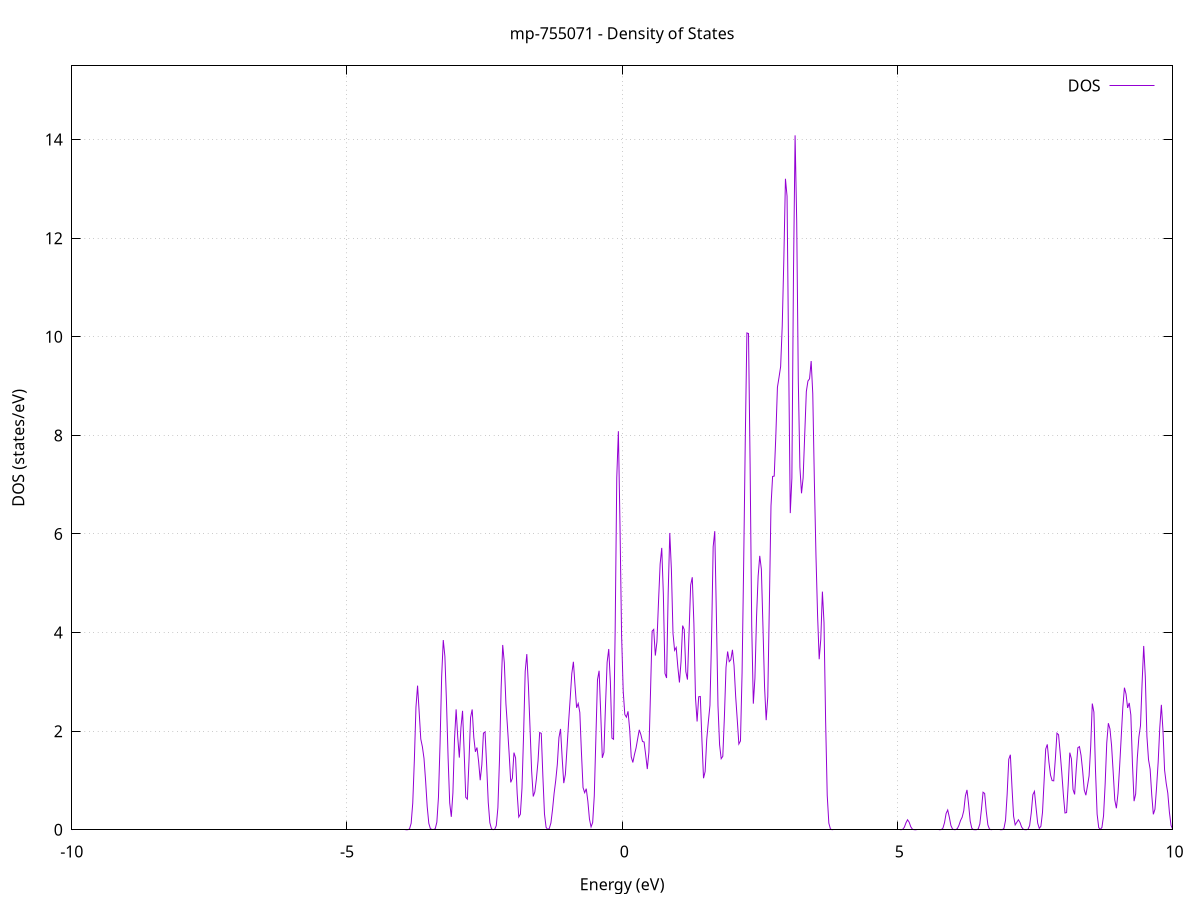 set title 'mp-755071 - Density of States'
set xlabel 'Energy (eV)'
set ylabel 'DOS (states/eV)'
set grid
set xrange [-10:10]
set yrange [0:15.495]
set xzeroaxis lt -1
set terminal png size 800,600
set output 'mp-755071_dos_gnuplot.png'
plot '-' using 1:2 with lines title 'DOS'
-19.567500 0.000000
-19.538300 0.000000
-19.509100 0.000000
-19.480000 0.000000
-19.450800 0.000000
-19.421600 0.000000
-19.392400 0.000000
-19.363200 0.000000
-19.334000 0.000000
-19.304800 0.000000
-19.275600 0.000000
-19.246400 0.000000
-19.217200 0.000000
-19.188100 0.000000
-19.158900 0.000000
-19.129700 0.000000
-19.100500 0.000000
-19.071300 0.000000
-19.042100 0.000000
-19.012900 0.000000
-18.983700 0.000000
-18.954500 0.000000
-18.925300 0.000000
-18.896100 0.000000
-18.867000 0.000000
-18.837800 0.000000
-18.808600 0.000000
-18.779400 0.000000
-18.750200 0.000000
-18.721000 0.000000
-18.691800 0.000000
-18.662600 0.000000
-18.633400 0.000000
-18.604200 0.000000
-18.575100 0.000000
-18.545900 0.000000
-18.516700 0.000000
-18.487500 0.000000
-18.458300 0.000000
-18.429100 0.000000
-18.399900 0.000000
-18.370700 0.000000
-18.341500 0.000000
-18.312300 0.000000
-18.283200 0.000000
-18.254000 0.000000
-18.224800 0.000000
-18.195600 0.000000
-18.166400 0.000000
-18.137200 0.000000
-18.108000 0.000000
-18.078800 0.000000
-18.049600 0.000000
-18.020400 0.000000
-17.991300 0.000000
-17.962100 0.000000
-17.932900 0.000000
-17.903700 0.000000
-17.874500 0.000000
-17.845300 0.000000
-17.816100 0.000000
-17.786900 0.000000
-17.757700 0.000000
-17.728500 0.000000
-17.699300 0.000000
-17.670200 0.000000
-17.641000 0.000000
-17.611800 0.000000
-17.582600 0.000000
-17.553400 0.000000
-17.524200 0.000000
-17.495000 0.000000
-17.465800 0.000000
-17.436600 0.000000
-17.407400 0.000000
-17.378300 0.000000
-17.349100 0.000000
-17.319900 0.000000
-17.290700 0.000000
-17.261500 0.000000
-17.232300 0.000000
-17.203100 0.000000
-17.173900 0.000000
-17.144700 0.000000
-17.115500 0.000000
-17.086400 0.000000
-17.057200 0.000000
-17.028000 0.000500
-16.998800 0.006700
-16.969600 0.055600
-16.940400 0.280500
-16.911200 0.913600
-16.882000 2.085400
-16.852800 3.782200
-16.823600 5.957200
-16.794500 8.248600
-16.765300 10.235300
-16.736100 11.110900
-16.706900 10.153900
-16.677700 8.558000
-16.648500 8.147200
-16.619300 9.198700
-16.590100 10.611300
-16.560900 11.013500
-16.531700 10.455300
-16.502600 9.866400
-16.473400 9.071000
-16.444200 8.012500
-16.415000 7.603600
-16.385800 7.987900
-16.356600 8.609800
-16.327400 9.386000
-16.298200 10.008200
-16.269000 9.983200
-16.239800 9.657000
-16.210600 9.927300
-16.181500 12.413900
-16.152300 16.370300
-16.123100 20.650400
-16.093900 27.428500
-16.064700 34.474000
-16.035500 36.615800
-16.006300 38.210100
-15.977100 49.208700
-15.947900 67.812000
-15.918700 74.558600
-15.889600 56.743200
-15.860400 28.512200
-15.831200 9.182100
-15.802000 1.824600
-15.772800 0.214600
-15.743600 0.014400
-15.714400 0.000500
-15.685200 0.000000
-15.656000 0.000000
-15.626800 0.000000
-15.597700 0.000000
-15.568500 0.000000
-15.539300 0.000000
-15.510100 0.000000
-15.480900 0.000000
-15.451700 0.000000
-15.422500 0.000000
-15.393300 0.000000
-15.364100 0.000000
-15.334900 0.000000
-15.305800 0.000000
-15.276600 0.000000
-15.247400 0.000000
-15.218200 0.000000
-15.189000 0.000000
-15.159800 0.000000
-15.130600 0.000000
-15.101400 0.000000
-15.072200 0.000000
-15.043000 0.000000
-15.013900 0.000000
-14.984700 0.000000
-14.955500 0.000000
-14.926300 0.000000
-14.897100 0.000000
-14.867900 0.000000
-14.838700 0.000000
-14.809500 0.000000
-14.780300 0.000000
-14.751100 0.000000
-14.721900 0.000000
-14.692800 0.000000
-14.663600 0.000000
-14.634400 0.000000
-14.605200 0.000100
-14.576000 0.001600
-14.546800 0.014100
-14.517600 0.065300
-14.488400 0.158600
-14.459200 0.202700
-14.430000 0.143400
-14.400900 0.109400
-14.371700 0.267800
-14.342500 0.619500
-14.313300 0.952500
-14.284100 1.087000
-14.254900 0.948700
-14.225700 0.748400
-14.196500 0.806800
-14.167300 0.830100
-14.138100 0.620900
-14.109000 0.726100
-14.079800 1.331500
-14.050600 1.605600
-14.021400 1.096900
-13.992200 0.516800
-13.963000 0.301100
-13.933800 0.327300
-13.904600 0.586300
-13.875400 0.893000
-13.846200 1.124800
-13.817100 1.896700
-13.787900 3.182400
-13.758700 3.563500
-13.729500 2.524600
-13.700300 1.353500
-13.671100 1.315700
-13.641900 2.166800
-13.612700 2.614600
-13.583500 2.114000
-13.554300 1.239300
-13.525100 0.582800
-13.496000 0.516900
-13.466800 1.129500
-13.437600 2.030800
-13.408400 2.688900
-13.379200 3.199300
-13.350000 4.078100
-13.320800 4.965700
-13.291600 4.719100
-13.262400 3.176800
-13.233200 1.730100
-13.204100 1.015400
-13.174900 0.715200
-13.145700 1.264300
-13.116500 2.942700
-13.087300 4.211100
-13.058100 3.734800
-13.028900 2.662600
-12.999700 1.762900
-12.970500 0.876700
-12.941300 0.542900
-12.912200 1.424200
-12.883000 3.838400
-12.853800 6.996400
-12.824600 8.452300
-12.795400 6.521500
-12.766200 3.555200
-12.737000 2.960700
-12.707800 4.876000
-12.678600 6.846600
-12.649400 6.436900
-12.620300 4.112300
-12.591100 2.706400
-12.561900 3.263000
-12.532700 3.602100
-12.503500 2.299000
-12.474300 0.831200
-12.445100 0.376300
-12.415900 0.639300
-12.386700 0.971200
-12.357500 1.070000
-12.328400 1.032800
-12.299200 0.870700
-12.270000 0.895500
-12.240800 1.357600
-12.211600 1.770700
-12.182400 2.131300
-12.153200 2.971500
-12.124000 3.849800
-12.094800 4.340300
-12.065600 4.660300
-12.036400 4.392600
-12.007300 3.698000
-11.978100 3.551400
-11.948900 3.389100
-11.919700 2.337900
-11.890500 1.420200
-11.861300 1.409800
-11.832100 1.505200
-11.802900 1.046600
-11.773700 0.424600
-11.744500 0.096800
-11.715400 0.013100
-11.686200 0.015300
-11.657000 0.104200
-11.627800 0.399500
-11.598600 0.847200
-11.569400 1.105100
-11.540200 1.242000
-11.511000 1.993200
-11.481800 3.776400
-11.452600 5.780400
-11.423500 6.542100
-11.394300 5.997400
-11.365100 5.570900
-11.335900 5.295300
-11.306700 4.543000
-11.277500 3.761600
-11.248300 3.310000
-11.219100 3.271800
-11.189900 3.090800
-11.160700 2.253300
-11.131600 1.546500
-11.102400 1.498900
-11.073200 1.624500
-11.044000 1.551800
-11.014800 1.313800
-10.985600 1.003000
-10.956400 0.642200
-10.927200 0.309600
-10.898000 0.102400
-10.868800 0.021100
-10.839600 0.002500
-10.810500 0.000200
-10.781300 0.000000
-10.752100 0.000000
-10.722900 0.000000
-10.693700 0.000000
-10.664500 0.000000
-10.635300 0.000000
-10.606100 0.000000
-10.576900 0.000000
-10.547700 0.000000
-10.518600 0.000000
-10.489400 0.000000
-10.460200 0.000000
-10.431000 0.000000
-10.401800 0.000000
-10.372600 0.000000
-10.343400 0.000000
-10.314200 0.000000
-10.285000 0.000000
-10.255800 0.000000
-10.226700 0.000000
-10.197500 0.000000
-10.168300 0.000000
-10.139100 0.000000
-10.109900 0.000000
-10.080700 0.000000
-10.051500 0.000000
-10.022300 0.000000
-9.993100 0.000000
-9.963900 0.000000
-9.934800 0.000000
-9.905600 0.000000
-9.876400 0.000000
-9.847200 0.000000
-9.818000 0.000000
-9.788800 0.000000
-9.759600 0.000000
-9.730400 0.000000
-9.701200 0.000000
-9.672000 0.000000
-9.642900 0.000000
-9.613700 0.000000
-9.584500 0.000000
-9.555300 0.000000
-9.526100 0.000000
-9.496900 0.000000
-9.467700 0.000000
-9.438500 0.000000
-9.409300 0.000000
-9.380100 0.000000
-9.350900 0.000000
-9.321800 0.000000
-9.292600 0.000000
-9.263400 0.000000
-9.234200 0.000000
-9.205000 0.000000
-9.175800 0.000000
-9.146600 0.000000
-9.117400 0.000000
-9.088200 0.000000
-9.059000 0.000000
-9.029900 0.000000
-9.000700 0.000000
-8.971500 0.000000
-8.942300 0.000000
-8.913100 0.000000
-8.883900 0.000000
-8.854700 0.000000
-8.825500 0.000000
-8.796300 0.000000
-8.767100 0.000000
-8.738000 0.000000
-8.708800 0.000000
-8.679600 0.000000
-8.650400 0.000000
-8.621200 0.000000
-8.592000 0.000000
-8.562800 0.000000
-8.533600 0.000000
-8.504400 0.000000
-8.475200 0.000000
-8.446100 0.000000
-8.416900 0.000000
-8.387700 0.000000
-8.358500 0.000000
-8.329300 0.000000
-8.300100 0.000000
-8.270900 0.000000
-8.241700 0.000000
-8.212500 0.000000
-8.183300 0.000000
-8.154200 0.000000
-8.125000 0.000000
-8.095800 0.000000
-8.066600 0.000000
-8.037400 0.000000
-8.008200 0.000000
-7.979000 0.000000
-7.949800 0.000000
-7.920600 0.000000
-7.891400 0.000000
-7.862200 0.000000
-7.833100 0.000000
-7.803900 0.000000
-7.774700 0.000000
-7.745500 0.000000
-7.716300 0.000000
-7.687100 0.000000
-7.657900 0.000000
-7.628700 0.000000
-7.599500 0.000000
-7.570300 0.000000
-7.541200 0.000000
-7.512000 0.000000
-7.482800 0.000000
-7.453600 0.000000
-7.424400 0.000000
-7.395200 0.000000
-7.366000 0.000000
-7.336800 0.000000
-7.307600 0.000000
-7.278400 0.000000
-7.249300 0.000000
-7.220100 0.000000
-7.190900 0.000000
-7.161700 0.000000
-7.132500 0.000000
-7.103300 0.000000
-7.074100 0.000000
-7.044900 0.000000
-7.015700 0.000000
-6.986500 0.000000
-6.957400 0.000000
-6.928200 0.000000
-6.899000 0.000000
-6.869800 0.000000
-6.840600 0.000000
-6.811400 0.000000
-6.782200 0.000000
-6.753000 0.000000
-6.723800 0.000000
-6.694600 0.000000
-6.665400 0.000000
-6.636300 0.000000
-6.607100 0.000000
-6.577900 0.000000
-6.548700 0.000000
-6.519500 0.000000
-6.490300 0.000000
-6.461100 0.000000
-6.431900 0.000000
-6.402700 0.000000
-6.373500 0.000000
-6.344400 0.000000
-6.315200 0.000000
-6.286000 0.000000
-6.256800 0.000000
-6.227600 0.000000
-6.198400 0.000000
-6.169200 0.000000
-6.140000 0.000000
-6.110800 0.000000
-6.081600 0.000000
-6.052500 0.000000
-6.023300 0.000000
-5.994100 0.000000
-5.964900 0.000000
-5.935700 0.000000
-5.906500 0.000000
-5.877300 0.000000
-5.848100 0.000000
-5.818900 0.000000
-5.789700 0.000000
-5.760600 0.000000
-5.731400 0.000000
-5.702200 0.000000
-5.673000 0.000000
-5.643800 0.000000
-5.614600 0.000000
-5.585400 0.000000
-5.556200 0.000000
-5.527000 0.000000
-5.497800 0.000000
-5.468700 0.000000
-5.439500 0.000000
-5.410300 0.000000
-5.381100 0.000000
-5.351900 0.000000
-5.322700 0.000000
-5.293500 0.000000
-5.264300 0.000000
-5.235100 0.000000
-5.205900 0.000000
-5.176700 0.000000
-5.147600 0.000000
-5.118400 0.000000
-5.089200 0.000000
-5.060000 0.000000
-5.030800 0.000000
-5.001600 0.000000
-4.972400 0.000000
-4.943200 0.000000
-4.914000 0.000000
-4.884800 0.000000
-4.855700 0.000000
-4.826500 0.000000
-4.797300 0.000000
-4.768100 0.000000
-4.738900 0.000000
-4.709700 0.000000
-4.680500 0.000000
-4.651300 0.000000
-4.622100 0.000000
-4.592900 0.000000
-4.563800 0.000000
-4.534600 0.000000
-4.505400 0.000000
-4.476200 0.000000
-4.447000 0.000000
-4.417800 0.000000
-4.388600 0.000000
-4.359400 0.000000
-4.330200 0.000000
-4.301000 0.000000
-4.271900 0.000000
-4.242700 0.000000
-4.213500 0.000000
-4.184300 0.000000
-4.155100 0.000000
-4.125900 0.000000
-4.096700 0.000000
-4.067500 0.000000
-4.038300 0.000000
-4.009100 0.000000
-3.979900 0.000000
-3.950800 0.000000
-3.921600 0.000100
-3.892400 0.001400
-3.863200 0.018100
-3.834000 0.130100
-3.804800 0.540200
-3.775600 1.413200
-3.746400 2.487900
-3.717200 2.924100
-3.688000 2.385900
-3.658900 1.842000
-3.629700 1.684600
-3.600500 1.449100
-3.571300 0.996500
-3.542100 0.469700
-3.512900 0.130400
-3.483700 0.019700
-3.454500 0.001600
-3.425300 0.001600
-3.396100 0.020800
-3.367000 0.153800
-3.337800 0.656900
-3.308600 1.749200
-3.279400 3.110100
-3.250200 3.848200
-3.221000 3.520200
-3.191800 2.594400
-3.162600 1.462400
-3.133400 0.544500
-3.104200 0.263300
-3.075100 0.747600
-3.045900 1.836200
-3.016700 2.442600
-2.987500 1.881200
-2.958300 1.464000
-2.929100 2.072500
-2.899900 2.412900
-2.870700 1.578500
-2.841500 0.657700
-2.812300 0.621700
-2.783200 1.385200
-2.754000 2.279100
-2.724800 2.440600
-2.695600 1.877200
-2.666400 1.581300
-2.637200 1.668500
-2.608000 1.384000
-2.578800 1.004700
-2.549600 1.317700
-2.520400 1.960200
-2.491200 1.985300
-2.462100 1.312800
-2.432900 0.557200
-2.403700 0.142500
-2.374500 0.020600
-2.345300 0.002100
-2.316100 0.009100
-2.286900 0.084000
-2.257700 0.447200
-2.228500 1.426100
-2.199300 2.860500
-2.170200 3.748300
-2.141000 3.389800
-2.111800 2.555800
-2.082600 2.071600
-2.053400 1.545600
-2.024200 0.961100
-1.995000 1.043400
-1.965800 1.565200
-1.936600 1.459300
-1.907400 0.734500
-1.878300 0.258900
-1.849100 0.315000
-1.819900 0.843800
-1.790700 1.932700
-1.761500 3.213300
-1.732300 3.563200
-1.703100 2.919600
-1.673900 2.070700
-1.644700 1.193000
-1.615500 0.675300
-1.586400 0.769300
-1.557200 1.039900
-1.528000 1.398100
-1.498800 1.973000
-1.469600 1.955800
-1.440400 1.086000
-1.411200 0.320500
-1.382000 0.049800
-1.352800 0.006800
-1.323600 0.026800
-1.294500 0.137800
-1.265300 0.404800
-1.236100 0.739200
-1.206900 0.998600
-1.177700 1.327000
-1.148500 1.870000
-1.119300 2.045700
-1.090100 1.459100
-1.060900 0.946000
-1.031700 1.122000
-1.002500 1.643400
-0.973400 2.174500
-0.944200 2.657700
-0.915000 3.165700
-0.885800 3.407800
-0.856600 2.932500
-0.827400 2.474800
-0.798200 2.561400
-0.769000 2.378600
-0.739800 1.573000
-0.710600 0.856400
-0.681500 0.752700
-0.652300 0.833600
-0.623100 0.579300
-0.593900 0.216600
-0.564700 0.058200
-0.535500 0.147200
-0.506300 0.689600
-0.477100 1.871200
-0.447900 3.043600
-0.418700 3.225600
-0.389600 2.373200
-0.360400 1.459000
-0.331200 1.569500
-0.302000 2.536300
-0.272800 3.398300
-0.243600 3.666600
-0.214400 3.016800
-0.185200 1.858800
-0.156000 1.836300
-0.126800 4.050500
-0.097700 7.143100
-0.068500 8.085100
-0.039300 6.194600
-0.010100 3.944500
0.019100 2.818000
0.048300 2.339700
0.077500 2.283500
0.106700 2.402700
0.135900 2.048700
0.165100 1.479500
0.194300 1.365000
0.223400 1.524700
0.252600 1.658600
0.281800 1.844400
0.311000 2.027400
0.340200 1.930200
0.369400 1.791100
0.398600 1.780500
0.427800 1.519800
0.457000 1.231700
0.486200 1.576700
0.515300 2.784000
0.544500 4.028100
0.573700 4.064300
0.602900 3.533500
0.632100 3.812400
0.661300 4.637500
0.690500 5.392600
0.719700 5.717600
0.748900 4.773500
0.778100 3.171300
0.807200 3.078700
0.836400 4.802800
0.865600 6.020200
0.894800 5.276600
0.924000 3.981900
0.953200 3.639300
0.982400 3.697300
1.011600 3.306200
1.040800 2.987100
1.070000 3.411500
1.099100 4.141700
1.128300 4.060200
1.157500 3.206600
1.186700 3.046400
1.215900 4.007500
1.245100 4.964300
1.274300 5.122100
1.303500 4.186800
1.332700 2.680300
1.361900 2.196500
1.391000 2.698600
1.420200 2.703600
1.449400 1.824500
1.478600 1.045600
1.507800 1.181400
1.537000 1.833900
1.566200 2.191400
1.595400 2.523100
1.624600 3.876500
1.653800 5.740900
1.683000 6.057300
1.712100 4.369100
1.741300 2.519400
1.770500 1.724700
1.799700 1.441600
1.828900 1.490300
1.858100 2.295100
1.887300 3.292600
1.916500 3.616200
1.945700 3.411000
1.974900 3.449200
2.004000 3.650300
2.033200 3.332100
2.062400 2.711800
2.091600 2.232400
2.120800 1.739600
2.150000 1.801500
2.179200 3.182800
2.208400 5.408800
2.237600 7.926900
2.266800 10.077500
2.295900 10.066100
2.325100 7.405400
2.354300 4.139900
2.383500 2.557800
2.412700 3.071900
2.441900 4.315400
2.471100 5.143500
2.500300 5.556000
2.529500 5.288000
2.558700 4.116800
2.587800 2.896200
2.617000 2.223500
2.646200 2.696700
2.675400 4.606700
2.704600 6.566900
2.733800 7.167200
2.763000 7.173700
2.792200 7.980700
2.821400 8.974700
2.850600 9.178500
2.879800 9.396800
2.908900 10.220600
2.938100 11.577100
2.967300 13.205100
2.996500 12.850100
3.025700 9.510000
3.054900 6.423400
3.084100 7.130000
3.113300 11.286900
3.142500 14.086100
3.171700 12.348700
3.200800 9.108900
3.230000 7.351900
3.259200 6.824800
3.288400 7.138100
3.317600 8.016900
3.346800 8.889700
3.376000 9.102900
3.405200 9.147100
3.434400 9.507400
3.463600 8.846500
3.492700 7.072400
3.521900 5.560500
3.551100 4.351900
3.580300 3.459700
3.609500 3.866000
3.638700 4.831100
3.667900 4.201300
3.697100 2.210600
3.726300 0.699000
3.755500 0.135100
3.784600 0.015900
3.813800 0.001100
3.843000 0.000000
3.872200 0.000000
3.901400 0.000000
3.930600 0.000000
3.959800 0.000000
3.989000 0.000000
4.018200 0.000000
4.047400 0.000000
4.076500 0.000000
4.105700 0.000000
4.134900 0.000000
4.164100 0.000000
4.193300 0.000000
4.222500 0.000000
4.251700 0.000000
4.280900 0.000000
4.310100 0.000000
4.339300 0.000000
4.368500 0.000000
4.397600 0.000000
4.426800 0.000000
4.456000 0.000000
4.485200 0.000000
4.514400 0.000000
4.543600 0.000000
4.572800 0.000000
4.602000 0.000000
4.631200 0.000000
4.660400 0.000000
4.689500 0.000000
4.718700 0.000000
4.747900 0.000000
4.777100 0.000000
4.806300 0.000000
4.835500 0.000000
4.864700 0.000000
4.893900 0.000000
4.923100 0.000000
4.952300 0.000000
4.981400 0.000000
5.010600 0.000000
5.039800 0.000000
5.069000 0.001000
5.098200 0.009600
5.127400 0.050800
5.156600 0.140100
5.185800 0.202800
5.215000 0.154200
5.244200 0.061600
5.273300 0.012900
5.302500 0.001400
5.331700 0.000100
5.360900 0.000000
5.390100 0.000000
5.419300 0.000000
5.448500 0.000000
5.477700 0.000000
5.506900 0.000000
5.536100 0.000000
5.565200 0.000000
5.594400 0.000000
5.623600 0.000000
5.652800 0.000000
5.682000 0.000000
5.711200 0.000000
5.740400 0.000000
5.769600 0.000200
5.798800 0.003800
5.828000 0.032200
5.857200 0.142300
5.886300 0.329900
5.915500 0.401400
5.944700 0.256500
5.973900 0.086000
6.003100 0.015100
6.032300 0.001600
6.061500 0.003300
6.090700 0.023700
6.119900 0.091100
6.149100 0.189400
6.178200 0.254800
6.207400 0.386200
6.236600 0.685700
6.265800 0.808900
6.295000 0.519100
6.324200 0.175600
6.353400 0.031100
6.382600 0.002900
6.411800 0.000200
6.441000 0.001400
6.470100 0.017600
6.499300 0.118000
6.528500 0.414200
6.557700 0.762100
6.586900 0.736400
6.616100 0.373700
6.645300 0.099400
6.674500 0.013800
6.703700 0.001000
6.732900 0.000000
6.762000 0.000000
6.791200 0.000000
6.820400 0.000000
6.849600 0.000000
6.878800 0.000100
6.908000 0.002100
6.937200 0.027800
6.966400 0.193800
6.995600 0.719700
7.024800 1.429100
7.054000 1.521500
7.083100 0.869800
7.112300 0.276500
7.141500 0.098900
7.170700 0.150600
7.199900 0.203300
7.229100 0.147600
7.258300 0.056300
7.287500 0.011200
7.316700 0.001200
7.345900 0.000800
7.375000 0.011300
7.404200 0.085900
7.433400 0.341600
7.462600 0.712100
7.491800 0.779600
7.521000 0.448200
7.550200 0.135500
7.579400 0.028600
7.608600 0.070500
7.637800 0.349300
7.666900 0.987200
7.696100 1.637400
7.725300 1.732100
7.754500 1.373500
7.783700 1.109500
7.812900 0.997700
7.842100 0.992600
7.871300 1.434600
7.900500 1.959500
7.929700 1.927900
7.958800 1.566200
7.988000 1.162100
8.017200 0.711200
8.046400 0.340800
8.075600 0.348900
8.104800 0.913100
8.134000 1.564200
8.163200 1.439400
8.192400 0.818200
8.221600 0.717400
8.250700 1.232400
8.279900 1.663800
8.309100 1.686700
8.338300 1.508800
8.367500 1.197400
8.396700 0.807700
8.425900 0.701000
8.455100 0.891500
8.484300 1.093100
8.513500 1.685300
8.542700 2.559700
8.571800 2.387600
8.601000 1.200000
8.630200 0.318100
8.659400 0.044400
8.688600 0.007600
8.717800 0.047800
8.747000 0.282800
8.776200 0.926400
8.805400 1.762000
8.834600 2.161400
8.863700 2.044700
8.892900 1.708200
8.922100 1.169500
8.951300 0.604400
8.980500 0.436600
9.009700 0.738400
9.038900 1.273900
9.068100 1.878100
9.097300 2.485700
9.126500 2.882000
9.155600 2.754600
9.184800 2.471700
9.214000 2.573400
9.243200 2.328500
9.272400 1.337500
9.301600 0.580000
9.330800 0.726500
9.360000 1.447400
9.389200 1.881200
9.418400 2.110600
9.447500 2.972400
9.476700 3.729100
9.505900 3.105400
9.535100 1.897000
9.564300 1.421700
9.593500 1.230200
9.622700 0.711200
9.651900 0.313500
9.681100 0.415800
9.710300 0.854700
9.739500 1.371000
9.768600 2.066400
9.797800 2.534700
9.827000 2.011500
9.856200 1.211000
9.885400 0.944100
9.914600 0.743400
9.943800 0.356900
9.973000 0.091700
10.002200 0.012400
10.031400 0.000900
10.060500 0.000000
10.089700 0.000000
10.118900 0.000100
10.148100 0.002100
10.177300 0.030000
10.206500 0.228100
10.235700 0.922400
10.264900 1.998900
10.294100 2.336900
10.323300 1.480400
10.352400 0.509100
10.381600 0.094900
10.410800 0.009700
10.440000 0.003300
10.469200 0.028800
10.498400 0.164600
10.527600 0.535800
10.556800 1.010100
10.586000 1.101000
10.615200 0.681500
10.644300 0.233700
10.673500 0.043400
10.702700 0.004300
10.731900 0.000200
10.761100 0.000000
10.790300 0.000000
10.819500 0.000000
10.848700 0.000000
10.877900 0.000000
10.907100 0.000000
10.936200 0.000000
10.965400 0.000000
10.994600 0.000100
11.023800 0.001300
11.053000 0.015000
11.082200 0.097400
11.111400 0.381700
11.140600 0.936600
11.169800 1.469700
11.199000 1.495300
11.228200 1.094400
11.257300 1.056300
11.286500 1.752600
11.315700 2.418100
11.344900 2.304100
11.374100 1.937500
11.403300 2.513100
11.432500 4.187500
11.461700 5.997000
11.490900 6.947800
11.520100 6.078900
11.549200 4.038800
11.578400 2.718900
11.607600 2.233900
11.636800 1.671100
11.666000 1.116900
11.695200 1.199800
11.724400 2.023100
11.753600 2.832900
11.782800 3.294300
11.812000 3.756400
11.841100 3.814500
11.870300 3.236200
11.899500 2.992200
11.928700 3.327200
11.957900 3.445400
11.987100 3.256000
12.016300 2.860700
12.045500 2.194300
12.074700 1.967300
12.103900 2.493700
12.133000 3.243000
12.162200 3.603000
12.191400 3.187100
12.220600 2.110600
12.249800 1.089100
12.279000 1.007900
12.308200 1.969300
12.337400 2.895300
12.366600 2.663800
12.395800 1.560300
12.425000 0.656200
12.454100 0.501600
12.483300 1.108100
12.512500 1.955100
12.541700 2.508900
12.570900 3.196800
12.600100 4.085800
12.629300 4.346900
12.658500 3.962400
12.687700 3.618200
12.716900 3.311600
12.746000 3.075500
12.775200 3.079200
12.804400 2.902100
12.833600 2.177400
12.862800 1.118600
12.892000 0.347600
12.921200 0.067000
12.950400 0.069100
12.979600 0.321600
13.008800 0.858700
13.037900 1.211800
13.067100 0.904700
13.096300 0.361000
13.125500 0.116200
13.154700 0.239000
13.183900 0.707200
13.213100 1.329300
13.242300 1.927300
13.271500 2.660900
13.300700 3.372700
13.329800 3.910300
13.359000 4.396000
13.388200 4.234400
13.417400 3.038300
13.446600 1.904200
13.475800 1.991000
13.505000 3.011200
13.534200 3.825600
13.563400 3.631100
13.592600 2.699800
13.621700 2.196800
13.650900 2.533900
13.680100 2.750500
13.709300 2.920400
13.738500 3.434000
13.767700 3.132100
13.796900 2.188400
13.826100 1.851100
13.855300 1.648500
13.884500 1.184000
13.913700 1.053900
13.942800 1.070400
13.972000 0.833100
14.001200 0.761600
14.030400 0.972000
14.059600 1.001800
14.088800 0.843800
14.118000 1.062300
14.147200 2.096900
14.176400 3.289800
14.205600 3.625900
14.234700 3.392300
14.263900 3.365200
14.293100 3.841400
14.322300 4.496400
14.351500 4.728000
14.380700 4.584500
14.409900 4.575500
14.439100 4.351400
14.468300 3.294500
14.497500 2.528500
14.526600 3.407400
14.555800 5.732000
14.585000 7.683200
14.614200 7.602000
14.643400 6.558900
14.672600 6.608700
14.701800 7.172900
14.731000 7.229600
14.760200 6.715400
14.789400 5.513200
14.818500 4.772100
14.847700 5.341500
14.876900 6.262600
14.906100 6.408800
14.935300 5.367300
14.964500 3.561300
14.993700 2.364800
15.022900 2.175900
15.052100 2.179900
15.081300 2.337200
15.110400 2.766100
15.139600 2.958100
15.168800 3.157100
15.198000 3.941800
15.227200 4.376000
15.256400 3.782300
15.285600 2.925500
15.314800 2.088800
15.344000 1.097700
15.373200 0.350700
15.402400 0.066100
15.431500 0.039000
15.460700 0.205700
15.489900 0.865800
15.519100 2.326500
15.548300 3.731100
15.577500 3.601000
15.606700 2.505600
15.635900 2.047400
15.665100 2.412800
15.694300 2.605300
15.723400 2.128400
15.752600 1.491600
15.781800 1.237600
15.811000 1.595000
15.840200 2.004800
15.869400 1.882000
15.898600 1.694700
15.927800 2.236200
15.957000 3.284500
15.986200 3.615200
16.015300 3.126900
16.044500 2.993900
16.073700 3.351900
16.102900 3.642800
16.132100 4.202300
16.161300 4.612200
16.190500 3.978900
16.219700 2.911800
16.248900 2.034200
16.278100 1.433900
16.307200 1.885900
16.336400 3.399100
16.365600 4.300500
16.394800 3.631100
16.424000 2.363900
16.453200 1.399300
16.482400 1.184800
16.511600 2.307700
16.540800 4.274100
16.570000 5.365100
16.599200 4.734500
16.628300 3.269200
16.657500 2.757600
16.686700 3.423400
16.715900 3.480700
16.745100 2.637200
16.774300 2.695600
16.803500 3.978100
16.832700 4.963600
16.861900 5.077100
16.891100 4.606200
16.920200 3.834300
16.949400 3.290100
16.978600 3.158300
17.007800 3.332100
17.037000 3.298000
17.066200 2.511200
17.095400 1.692600
17.124600 1.550100
17.153800 1.987200
17.183000 2.464300
17.212100 2.553500
17.241300 2.852300
17.270500 3.401000
17.299700 3.057500
17.328900 1.834300
17.358100 0.843500
17.387300 0.511900
17.416500 0.411800
17.445700 0.239800
17.474900 0.191200
17.504000 0.624600
17.533200 1.752400
17.562400 2.940000
17.591600 2.932200
17.620800 1.724700
17.650000 0.656000
17.679200 0.550500
17.708400 1.452200
17.737600 2.994000
17.766800 4.195800
17.795900 4.015400
17.825100 2.576400
17.854300 1.139500
17.883500 0.735000
17.912700 1.617100
17.941900 3.205800
17.971100 4.293700
18.000300 4.120400
18.029500 2.925300
18.058700 1.952900
18.087900 1.918200
18.117000 2.027800
18.146200 1.707500
18.175400 1.359400
18.204600 1.488100
18.233800 1.989400
18.263000 2.427500
18.292200 2.468800
18.321400 1.977300
18.350600 1.561400
18.379800 1.713900
18.408900 1.687300
18.438100 1.150500
18.467300 0.646700
18.496500 0.374500
18.525700 0.409600
18.554900 0.707200
18.584100 0.797700
18.613300 0.515700
18.642500 0.312400
18.671700 0.374600
18.700800 0.411800
18.730000 0.347400
18.759200 0.513200
18.788400 0.948900
18.817600 1.129700
18.846800 0.847400
18.876000 0.742600
18.905200 1.461400
18.934400 2.427900
18.963600 2.373900
18.992700 1.578700
19.021900 1.202300
19.051100 1.388700
19.080300 1.678300
19.109500 1.735300
19.138700 1.505700
19.167900 1.118900
19.197100 0.625700
19.226300 0.281800
19.255500 0.483100
19.284700 1.497000
19.313800 2.884300
19.343000 3.685600
19.372200 4.026800
19.401400 4.090700
19.430600 3.169200
19.459800 1.911200
19.489000 1.622200
19.518200 1.855600
19.547400 1.888800
19.576600 2.004900
19.605700 2.107200
19.634900 2.192500
19.664100 2.467600
19.693300 2.381000
19.722500 1.792900
19.751700 1.176500
19.780900 0.818900
19.810100 0.837100
19.839300 0.888300
19.868500 0.797500
19.897600 0.929800
19.926800 1.137200
19.956000 0.940500
19.985200 0.558800
20.014400 0.524400
20.043600 0.799800
20.072800 0.926400
20.102000 0.927000
20.131200 1.037200
20.160400 1.106600
20.189500 1.059100
20.218700 0.805400
20.247900 0.470700
20.277100 0.544700
20.306300 1.264300
20.335500 2.473500
20.364700 3.580000
20.393900 3.754900
20.423100 3.050700
20.452300 1.998900
20.481400 1.119000
20.510600 1.160600
20.539800 1.980300
20.569000 2.515300
20.598200 2.479600
20.627400 2.223300
20.656600 2.024600
20.685800 2.492500
20.715000 3.266200
20.744200 3.160500
20.773400 2.189600
20.802500 1.445000
20.831700 1.780200
20.860900 2.741800
20.890100 3.141900
20.919300 2.898200
20.948500 2.387400
20.977700 1.635600
21.006900 1.167900
21.036100 1.223400
21.065300 1.271100
21.094400 1.478900
21.123600 2.514500
21.152800 3.726900
21.182000 4.010500
21.211200 3.577000
21.240400 2.756700
21.269600 1.533900
21.298800 0.517800
21.328000 0.098300
21.357200 0.023400
21.386300 0.111500
21.415500 0.501300
21.444700 1.308200
21.473900 2.203100
21.503100 2.952500
21.532300 3.905900
21.561500 5.014700
21.590700 5.019900
21.619900 3.514600
21.649100 2.692500
21.678200 3.911800
21.707400 5.724700
21.736600 6.645800
21.765800 7.018900
21.795000 6.614100
21.824200 4.721100
21.853400 3.309800
21.882600 4.279900
21.911800 5.689300
21.941000 4.864400
21.970100 3.090200
21.999300 2.705800
22.028500 3.348700
22.057700 4.145400
22.086900 5.005500
22.116100 4.707100
22.145300 2.875600
22.174500 1.260800
22.203700 1.120900
22.232900 2.333100
22.262100 3.697300
22.291200 4.051700
22.320400 3.765700
22.349600 3.075900
22.378800 1.871200
22.408000 1.230200
22.437200 1.822300
22.466400 2.899700
22.495600 3.152100
22.524800 2.449200
22.554000 2.351200
22.583100 3.229200
22.612300 3.577500
22.641500 3.280500
22.670700 2.990500
22.699900 2.407400
22.729100 2.114500
22.758300 2.702400
22.787500 3.538100
22.816700 3.775700
22.845900 2.963900
22.875000 1.637600
22.904200 0.927100
22.933400 1.562200
22.962600 3.168500
22.991800 4.193600
23.021000 3.899900
23.050200 3.012200
23.079400 2.165000
23.108600 1.602000
23.137800 1.349200
23.166900 1.284900
23.196100 1.182200
23.225300 1.113700
23.254500 1.259300
23.283700 1.501600
23.312900 1.933000
23.342100 2.796800
23.371300 3.851000
23.400500 4.577600
23.429700 4.829300
23.458900 4.713900
23.488000 4.295900
23.517200 3.602000
23.546400 3.127000
23.575600 3.248300
23.604800 3.809100
23.634000 4.072700
23.663200 3.379200
23.692400 2.298600
23.721600 1.576000
23.750800 1.513500
23.779900 1.826300
23.809100 1.772600
23.838300 1.458100
23.867500 1.403700
23.896700 1.670600
23.925900 2.663600
23.955100 4.511300
23.984300 6.132000
24.013500 6.595500
24.042700 5.957800
24.071800 5.063400
24.101000 4.611500
24.130200 4.544000
24.159400 4.417100
24.188600 3.709400
24.217800 2.827600
24.247000 2.250200
24.276200 1.639700
24.305400 1.172400
24.334600 1.064100
24.363700 1.176400
24.392900 1.663500
24.422100 2.289800
24.451300 3.017700
24.480500 4.197500
24.509700 4.978500
24.538900 4.660600
24.568100 3.770400
24.597300 2.763900
24.626500 2.190400
24.655600 2.249200
24.684800 2.343700
24.714000 2.192100
24.743200 2.079800
24.772400 2.152000
24.801600 2.217800
24.830800 1.845100
24.860000 1.269000
24.889200 1.269800
24.918400 1.913400
24.947600 2.924400
24.976700 3.944100
25.005900 4.384800
25.035100 4.854600
25.064300 5.790500
25.093500 6.118800
25.122700 5.473300
25.151900 5.194900
25.181100 5.405300
25.210300 4.891100
25.239500 4.126700
25.268600 3.551100
25.297800 2.944900
25.327000 3.177100
25.356200 4.746400
25.385400 6.726100
25.414600 7.863100
25.443800 7.133900
25.473000 5.091100
25.502200 3.586900
25.531400 2.835300
25.560500 2.193200
25.589700 1.813800
25.618900 1.621100
25.648100 1.355800
25.677300 1.059500
25.706500 0.930900
25.735700 0.961600
25.764900 0.993500
25.794100 1.460200
25.823300 2.399900
25.852400 2.796100
25.881600 2.338800
25.910800 2.018200
25.940000 2.412700
25.969200 2.846800
25.998400 2.517700
26.027600 1.548800
26.056800 1.111500
26.086000 2.219400
26.115200 4.196800
26.144400 5.053200
26.173500 4.709500
26.202700 4.813200
26.231900 5.147000
26.261100 4.826300
26.290300 4.086700
26.319500 3.182900
26.348700 2.319400
26.377900 1.836900
26.407100 1.803600
26.436300 2.118600
26.465400 2.300700
26.494600 2.049300
26.523800 1.997500
26.553000 2.607100
26.582200 3.222000
26.611400 3.262600
26.640600 2.758200
26.669800 2.227300
26.699000 2.379200
26.728200 2.805000
26.757300 3.004600
26.786500 3.320000
26.815700 3.893900
26.844900 3.865900
26.874100 2.753900
26.903300 1.821000
26.932500 1.763800
26.961700 1.751400
26.990900 1.364100
27.020100 1.182100
27.049200 1.621400
27.078400 2.430800
27.107600 3.179000
27.136800 3.426600
27.166000 2.997900
27.195200 2.543800
27.224400 2.973800
27.253600 4.018200
27.282800 4.421600
27.312000 3.675000
27.341100 2.245000
27.370300 0.920300
27.399500 0.350600
27.428700 0.666100
27.457900 1.640000
27.487100 2.324400
27.516300 1.881800
27.545500 1.081600
27.574700 1.153200
27.603900 2.503100
27.633100 4.820000
27.662200 6.775500
27.691400 7.177400
27.720600 6.802700
27.749800 6.409400
27.779000 5.407200
27.808200 3.690300
27.837400 2.072200
27.866600 1.067600
27.895800 0.742900
27.925000 0.834600
27.954100 0.740200
27.983300 0.440300
28.012500 0.517400
28.041700 1.214700
28.070900 2.070100
28.100100 2.728800
28.129300 3.181600
28.158500 2.838500
28.187700 1.950800
28.216900 1.507400
28.246000 1.375100
28.275200 1.075200
28.304400 0.854200
28.333600 1.345600
28.362800 2.216500
28.392000 2.256600
28.421200 1.660800
28.450400 1.919400
28.479600 3.164200
28.508800 4.095800
28.537900 4.324100
28.567100 4.903700
28.596300 6.078500
28.625500 6.199600
28.654700 4.565300
28.683900 2.658000
28.713100 1.804700
28.742300 1.696900
28.771500 1.711200
28.800700 1.573000
28.829800 1.045000
28.859000 0.603200
28.888200 0.956900
28.917400 1.978800
28.946600 2.853600
28.975800 3.529600
29.005000 4.533400
29.034200 5.721200
29.063400 6.645700
29.092600 6.908000
29.121800 6.294000
29.150900 5.562300
29.180100 5.842200
29.209300 5.991600
29.238500 4.578800
29.267700 3.107000
29.296900 3.645000
29.326100 5.789800
29.355300 6.876700
29.384500 5.213100
29.413700 2.781200
29.442800 2.045200
29.472000 2.919700
29.501200 3.914400
29.530400 3.795900
29.559600 3.214900
29.588800 3.210900
29.618000 3.150200
29.647200 2.674200
29.676400 2.328700
29.705600 2.227800
29.734700 2.767500
29.763900 4.669800
29.793100 6.442400
29.822300 5.839300
29.851500 4.358300
29.880700 4.284300
29.909900 4.628800
29.939100 3.793300
29.968300 2.196100
29.997500 1.050400
30.026600 0.890900
30.055800 1.577400
30.085000 2.566700
30.114200 3.412900
30.143400 4.510500
30.172600 5.972300
30.201800 6.263000
30.231000 4.851500
30.260200 3.730200
30.289400 3.907700
30.318600 3.959900
30.347700 3.002000
30.376900 1.928300
30.406100 1.840700
30.435300 2.537400
30.464500 3.232700
30.493700 3.606400
30.522900 3.510700
30.552100 3.006400
30.581300 2.892800
30.610500 3.881100
30.639600 5.273300
30.668800 5.968800
30.698000 5.712300
30.727200 5.066400
30.756400 4.696700
30.785600 4.072900
30.814800 2.907300
30.844000 2.410000
30.873200 3.108500
30.902400 4.136000
30.931500 4.511200
30.960700 4.235500
30.989900 4.317400
31.019100 5.490300
31.048300 6.742100
31.077500 6.778100
31.106700 5.717400
31.135900 4.403900
31.165100 3.341600
31.194300 2.688700
31.223400 2.875500
31.252600 4.070200
31.281800 5.324900
31.311000 5.626200
31.340200 4.948600
31.369400 3.780700
31.398600 3.000000
31.427800 3.438000
31.457000 4.848800
31.486200 5.819100
31.515300 5.232300
31.544500 3.752400
31.573700 2.740300
31.602900 2.477500
31.632100 2.627100
31.661300 3.222100
31.690500 4.217900
31.719700 5.033100
31.748900 5.305700
31.778100 5.085500
31.807300 4.331600
31.836400 3.399400
31.865600 2.773800
31.894800 2.607400
31.924000 2.692600
31.953200 2.903000
31.982400 3.656800
32.011600 4.733700
32.040800 5.056400
32.070000 4.573100
32.099200 4.073100
32.128300 3.855600
32.157500 3.698200
32.186700 3.527200
32.215900 3.162100
32.245100 2.429500
32.274300 2.110200
32.303500 2.264700
32.332700 1.976500
32.361900 1.189500
32.391100 0.710100
32.420200 1.444800
32.449400 3.556200
32.478600 5.264500
32.507800 5.088000
32.537000 4.221400
32.566200 3.540000
32.595400 3.165100
32.624600 3.517800
32.653800 4.359500
32.683000 4.973900
32.712100 4.547000
32.741300 3.205300
32.770500 2.437400
32.799700 3.162900
32.828900 4.463900
32.858100 4.785900
32.887300 3.934600
32.916500 3.107600
32.945700 3.419600
32.974900 4.847700
33.004100 5.690300
33.033200 4.615900
33.062400 2.671400
33.091600 1.687500
33.120800 2.025900
33.150000 2.777100
33.179200 3.178200
33.208400 3.306800
33.237600 3.587400
33.266800 4.396500
33.296000 5.621100
33.325100 6.032100
33.354300 5.484300
33.383500 5.146000
33.412700 5.007300
33.441900 4.614600
33.471100 4.301000
33.500300 4.535600
33.529500 5.375400
33.558700 6.135800
33.587900 5.924400
33.617000 4.941200
33.646200 3.777500
33.675400 2.543100
33.704600 1.573700
33.733800 1.463700
33.763000 2.156900
33.792200 3.328000
33.821400 4.992400
33.850600 6.453400
33.879800 6.194000
33.908900 4.915900
33.938100 4.737600
33.967300 5.595800
33.996500 6.325100
34.025700 6.245700
34.054900 5.693600
34.084100 5.873800
34.113300 6.001800
34.142500 4.510700
34.171700 2.439400
34.200800 1.566400
34.230000 1.696600
34.259200 1.779200
34.288400 2.086400
34.317600 3.251100
34.346800 4.516600
34.376000 4.612300
34.405200 3.668900
34.434400 2.995300
34.463600 3.202700
34.492800 4.168700
34.521900 5.272000
34.551100 5.640500
34.580300 4.833200
34.609500 3.380800
34.638700 2.578600
34.667900 2.900600
34.697100 3.550200
34.726300 3.688300
34.755500 3.006600
34.784700 1.913700
34.813800 1.117100
34.843000 1.201200
34.872200 2.022100
34.901400 2.555200
34.930600 2.302400
34.959800 1.942300
34.989000 1.860200
35.018200 1.695000
35.047400 1.432100
35.076600 1.595600
35.105700 2.094800
35.134900 2.126800
35.164100 1.673100
35.193300 1.630500
35.222500 2.378700
35.251700 3.219400
35.280900 3.500600
35.310100 3.497400
35.339300 3.223700
35.368500 2.134000
35.397600 0.838100
35.426800 0.209200
35.456000 0.193100
35.485200 0.515600
35.514400 0.806700
35.543600 0.689400
35.572800 0.421600
35.602000 0.389600
35.631200 0.416400
35.660400 0.308800
35.689500 0.294900
35.718700 0.570300
35.747900 0.907500
35.777100 0.876600
35.806300 0.559000
35.835500 0.425500
35.864700 0.494300
35.893900 0.598300
35.923100 0.788300
35.952300 0.822400
35.981500 0.501900
36.010600 0.173700
36.039800 0.097800
36.069000 0.263100
36.098200 0.585000
36.127400 0.911500
36.156600 1.086100
36.185800 0.907700
36.215000 0.459200
36.244200 0.129000
36.273400 0.019400
36.302500 0.001500
36.331700 0.000100
36.360900 0.000000
36.390100 0.000000
36.419300 0.000000
36.448500 0.000000
36.477700 0.000000
36.506900 0.000000
36.536100 0.000000
36.565300 0.000000
36.594400 0.000000
36.623600 0.000000
36.652800 0.000000
36.682000 0.000000
36.711200 0.000000
36.740400 0.000000
36.769600 0.000000
36.798800 0.000000
36.828000 0.000000
36.857200 0.000000
36.886300 0.000000
36.915500 0.000000
36.944700 0.000000
36.973900 0.000000
37.003100 0.000000
37.032300 0.000000
37.061500 0.000000
37.090700 0.000000
37.119900 0.000000
37.149100 0.000000
37.178300 0.000000
37.207400 0.000000
37.236600 0.000000
37.265800 0.000000
37.295000 0.000000
37.324200 0.000000
37.353400 0.000000
37.382600 0.000000
37.411800 0.000000
37.441000 0.000000
37.470200 0.000000
37.499300 0.000000
37.528500 0.000000
37.557700 0.000000
37.586900 0.000000
37.616100 0.000000
37.645300 0.000000
37.674500 0.000000
37.703700 0.000000
37.732900 0.000000
37.762100 0.000000
37.791200 0.000000
37.820400 0.000000
37.849600 0.000000
37.878800 0.000000
37.908000 0.000000
37.937200 0.000000
37.966400 0.000000
37.995600 0.000000
38.024800 0.000000
38.054000 0.000000
38.083100 0.000000
38.112300 0.000000
38.141500 0.000000
38.170700 0.000000
38.199900 0.000000
38.229100 0.000000
38.258300 0.000000
38.287500 0.000000
38.316700 0.000000
38.345900 0.000000
38.375000 0.000000
38.404200 0.000000
38.433400 0.000000
38.462600 0.000000
38.491800 0.000000
38.521000 0.000000
38.550200 0.000000
38.579400 0.000000
38.608600 0.000000
38.637800 0.000000
38.667000 0.000000
38.696100 0.000000
38.725300 0.000000
38.754500 0.000000
38.783700 0.000000
38.812900 0.000000
e
